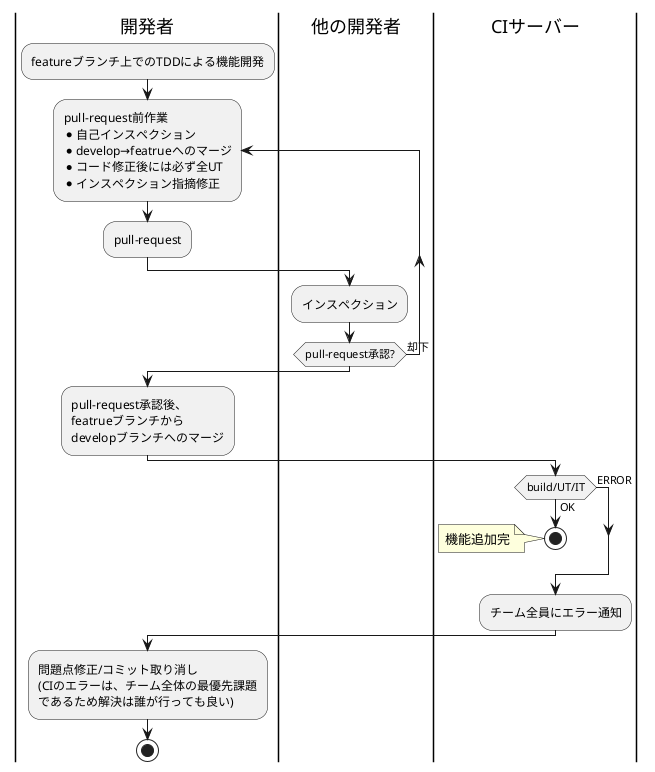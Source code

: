 @startuml

|開発者|


:featureブランチ上でのTDDによる機能開発;

repeat :pull-request前作業\n* 自己インスペクション\n* develop→featrueへのマージ\n* コード修正後には必ず全UT\n* インスペクション指摘修正;

    :pull-request;

|他の開発者|

    :インスペクション;

repeat while (pull-request承認?) is (却下)

|開発者|

:pull-request承認後、\nfeatrueブランチから\ndevelopブランチへのマージ;

|CIサーバー|

if(build/UT/IT) then (OK)
    stop
    note :機能追加完
else (ERROR)

endif
        
:チーム全員にエラー通知;

|開発者|

:問題点修正/コミット取り消し\n(CIのエラーは、チーム全体の最優先課題\nであるため解決は誰が行っても良い) ;
stop

@enduml
